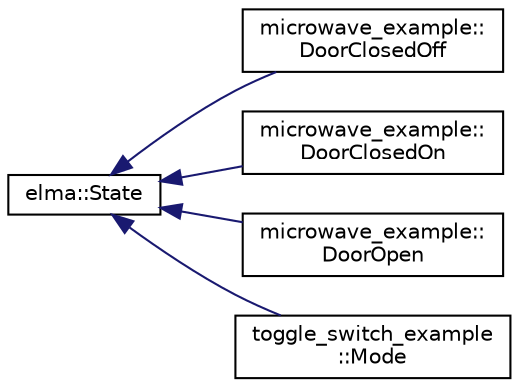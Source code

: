 digraph "Graphical Class Hierarchy"
{
  edge [fontname="Helvetica",fontsize="10",labelfontname="Helvetica",labelfontsize="10"];
  node [fontname="Helvetica",fontsize="10",shape=record];
  rankdir="LR";
  Node0 [label="elma::State",height=0.2,width=0.4,color="black", fillcolor="white", style="filled",URL="$classelma_1_1State.html",tooltip="States for the StateMachine class. "];
  Node0 -> Node1 [dir="back",color="midnightblue",fontsize="10",style="solid",fontname="Helvetica"];
  Node1 [label="microwave_example::\lDoorClosedOff",height=0.2,width=0.4,color="black", fillcolor="white", style="filled",URL="$classmicrowave__example_1_1DoorClosedOff.html",tooltip="The state in which the oven&#39;s door is closed and the oven is off. See examples/microwave.cc. "];
  Node0 -> Node2 [dir="back",color="midnightblue",fontsize="10",style="solid",fontname="Helvetica"];
  Node2 [label="microwave_example::\lDoorClosedOn",height=0.2,width=0.4,color="black", fillcolor="white", style="filled",URL="$classmicrowave__example_1_1DoorClosedOn.html",tooltip="The state in which the oven&#39;s door is closed and the oven is on. See examples/microwave.cc. "];
  Node0 -> Node3 [dir="back",color="midnightblue",fontsize="10",style="solid",fontname="Helvetica"];
  Node3 [label="microwave_example::\lDoorOpen",height=0.2,width=0.4,color="black", fillcolor="white", style="filled",URL="$classmicrowave__example_1_1DoorOpen.html",tooltip="The state in which the oven&#39;s door is open and the oven is off. See examples/microwave.cc. "];
  Node0 -> Node4 [dir="back",color="midnightblue",fontsize="10",style="solid",fontname="Helvetica"];
  Node4 [label="toggle_switch_example\l::Mode",height=0.2,width=0.4,color="black", fillcolor="white", style="filled",URL="$classtoggle__switch__example_1_1Mode.html",tooltip="A generic state class with nothing more than a name. See examples/toggle_switch.cc. "];
}
